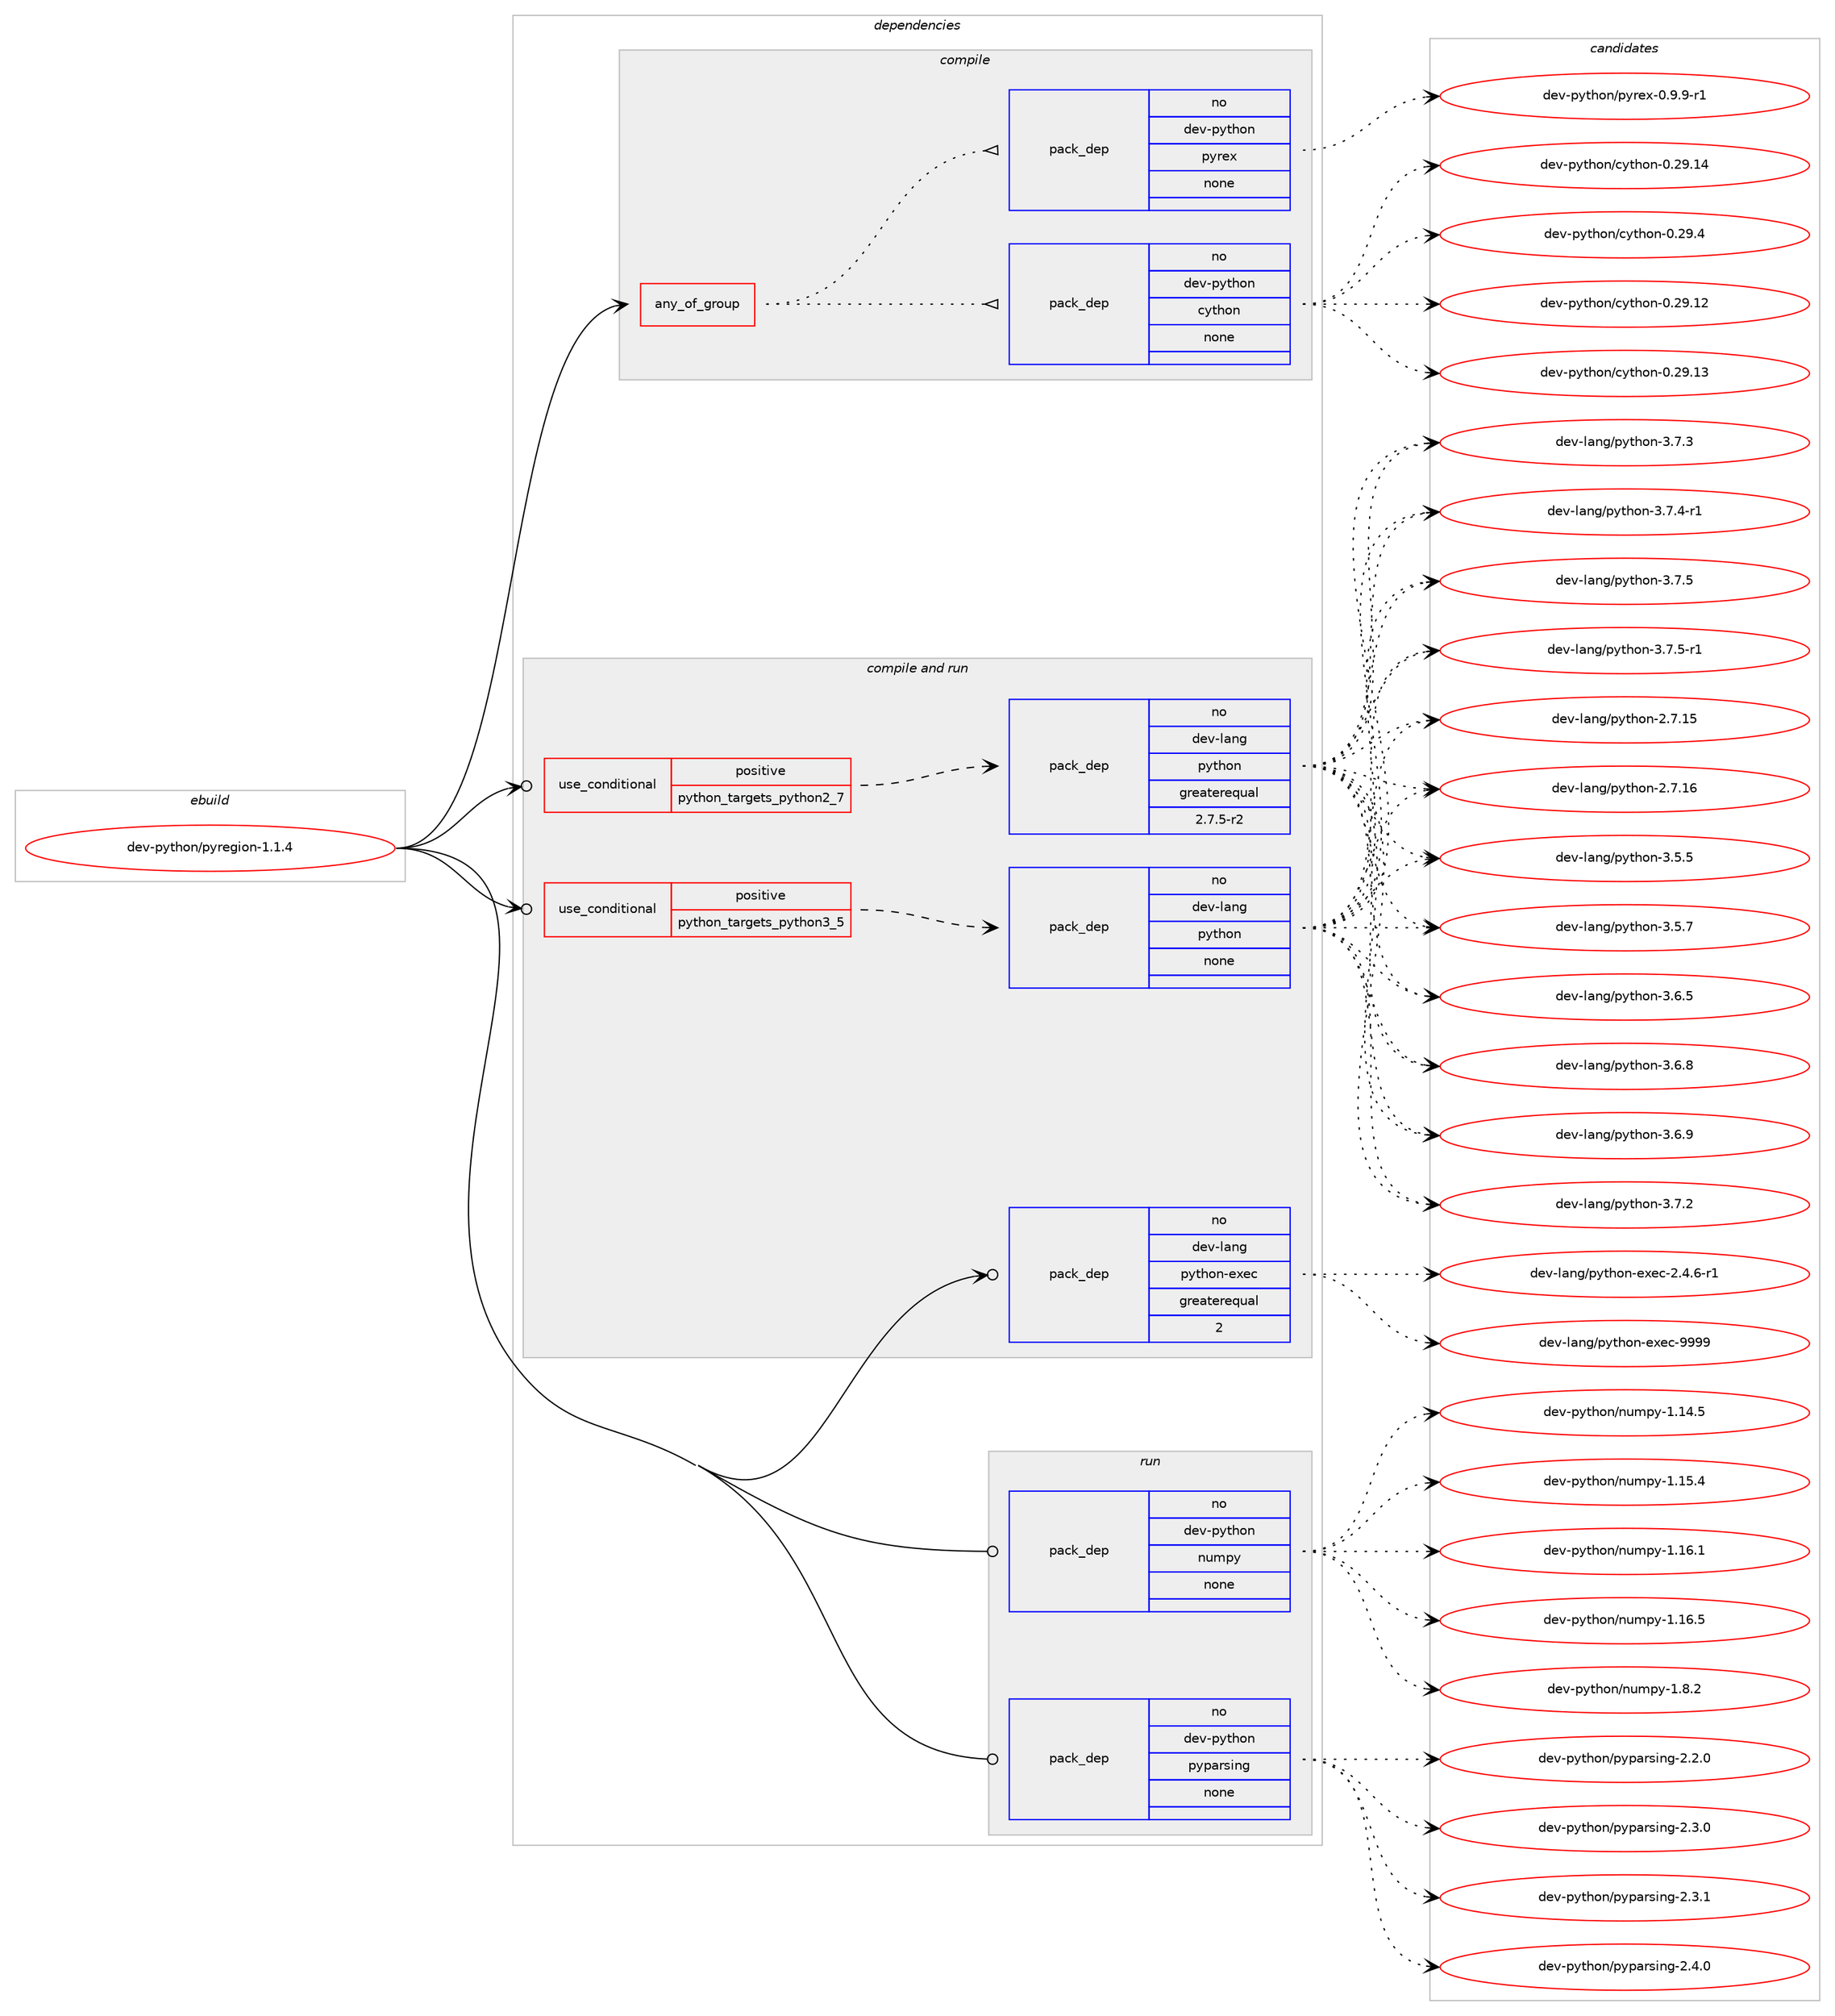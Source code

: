 digraph prolog {

# *************
# Graph options
# *************

newrank=true;
concentrate=true;
compound=true;
graph [rankdir=LR,fontname=Helvetica,fontsize=10,ranksep=1.5];#, ranksep=2.5, nodesep=0.2];
edge  [arrowhead=vee];
node  [fontname=Helvetica,fontsize=10];

# **********
# The ebuild
# **********

subgraph cluster_leftcol {
color=gray;
rank=same;
label=<<i>ebuild</i>>;
id [label="dev-python/pyregion-1.1.4", color=red, width=4, href="../dev-python/pyregion-1.1.4.svg"];
}

# ****************
# The dependencies
# ****************

subgraph cluster_midcol {
color=gray;
label=<<i>dependencies</i>>;
subgraph cluster_compile {
fillcolor="#eeeeee";
style=filled;
label=<<i>compile</i>>;
subgraph any11482 {
dependency628240 [label=<<TABLE BORDER="0" CELLBORDER="1" CELLSPACING="0" CELLPADDING="4"><TR><TD CELLPADDING="10">any_of_group</TD></TR></TABLE>>, shape=none, color=red];subgraph pack469733 {
dependency628241 [label=<<TABLE BORDER="0" CELLBORDER="1" CELLSPACING="0" CELLPADDING="4" WIDTH="220"><TR><TD ROWSPAN="6" CELLPADDING="30">pack_dep</TD></TR><TR><TD WIDTH="110">no</TD></TR><TR><TD>dev-python</TD></TR><TR><TD>cython</TD></TR><TR><TD>none</TD></TR><TR><TD></TD></TR></TABLE>>, shape=none, color=blue];
}
dependency628240:e -> dependency628241:w [weight=20,style="dotted",arrowhead="oinv"];
subgraph pack469734 {
dependency628242 [label=<<TABLE BORDER="0" CELLBORDER="1" CELLSPACING="0" CELLPADDING="4" WIDTH="220"><TR><TD ROWSPAN="6" CELLPADDING="30">pack_dep</TD></TR><TR><TD WIDTH="110">no</TD></TR><TR><TD>dev-python</TD></TR><TR><TD>pyrex</TD></TR><TR><TD>none</TD></TR><TR><TD></TD></TR></TABLE>>, shape=none, color=blue];
}
dependency628240:e -> dependency628242:w [weight=20,style="dotted",arrowhead="oinv"];
}
id:e -> dependency628240:w [weight=20,style="solid",arrowhead="vee"];
}
subgraph cluster_compileandrun {
fillcolor="#eeeeee";
style=filled;
label=<<i>compile and run</i>>;
subgraph cond146648 {
dependency628243 [label=<<TABLE BORDER="0" CELLBORDER="1" CELLSPACING="0" CELLPADDING="4"><TR><TD ROWSPAN="3" CELLPADDING="10">use_conditional</TD></TR><TR><TD>positive</TD></TR><TR><TD>python_targets_python2_7</TD></TR></TABLE>>, shape=none, color=red];
subgraph pack469735 {
dependency628244 [label=<<TABLE BORDER="0" CELLBORDER="1" CELLSPACING="0" CELLPADDING="4" WIDTH="220"><TR><TD ROWSPAN="6" CELLPADDING="30">pack_dep</TD></TR><TR><TD WIDTH="110">no</TD></TR><TR><TD>dev-lang</TD></TR><TR><TD>python</TD></TR><TR><TD>greaterequal</TD></TR><TR><TD>2.7.5-r2</TD></TR></TABLE>>, shape=none, color=blue];
}
dependency628243:e -> dependency628244:w [weight=20,style="dashed",arrowhead="vee"];
}
id:e -> dependency628243:w [weight=20,style="solid",arrowhead="odotvee"];
subgraph cond146649 {
dependency628245 [label=<<TABLE BORDER="0" CELLBORDER="1" CELLSPACING="0" CELLPADDING="4"><TR><TD ROWSPAN="3" CELLPADDING="10">use_conditional</TD></TR><TR><TD>positive</TD></TR><TR><TD>python_targets_python3_5</TD></TR></TABLE>>, shape=none, color=red];
subgraph pack469736 {
dependency628246 [label=<<TABLE BORDER="0" CELLBORDER="1" CELLSPACING="0" CELLPADDING="4" WIDTH="220"><TR><TD ROWSPAN="6" CELLPADDING="30">pack_dep</TD></TR><TR><TD WIDTH="110">no</TD></TR><TR><TD>dev-lang</TD></TR><TR><TD>python</TD></TR><TR><TD>none</TD></TR><TR><TD></TD></TR></TABLE>>, shape=none, color=blue];
}
dependency628245:e -> dependency628246:w [weight=20,style="dashed",arrowhead="vee"];
}
id:e -> dependency628245:w [weight=20,style="solid",arrowhead="odotvee"];
subgraph pack469737 {
dependency628247 [label=<<TABLE BORDER="0" CELLBORDER="1" CELLSPACING="0" CELLPADDING="4" WIDTH="220"><TR><TD ROWSPAN="6" CELLPADDING="30">pack_dep</TD></TR><TR><TD WIDTH="110">no</TD></TR><TR><TD>dev-lang</TD></TR><TR><TD>python-exec</TD></TR><TR><TD>greaterequal</TD></TR><TR><TD>2</TD></TR></TABLE>>, shape=none, color=blue];
}
id:e -> dependency628247:w [weight=20,style="solid",arrowhead="odotvee"];
}
subgraph cluster_run {
fillcolor="#eeeeee";
style=filled;
label=<<i>run</i>>;
subgraph pack469738 {
dependency628248 [label=<<TABLE BORDER="0" CELLBORDER="1" CELLSPACING="0" CELLPADDING="4" WIDTH="220"><TR><TD ROWSPAN="6" CELLPADDING="30">pack_dep</TD></TR><TR><TD WIDTH="110">no</TD></TR><TR><TD>dev-python</TD></TR><TR><TD>numpy</TD></TR><TR><TD>none</TD></TR><TR><TD></TD></TR></TABLE>>, shape=none, color=blue];
}
id:e -> dependency628248:w [weight=20,style="solid",arrowhead="odot"];
subgraph pack469739 {
dependency628249 [label=<<TABLE BORDER="0" CELLBORDER="1" CELLSPACING="0" CELLPADDING="4" WIDTH="220"><TR><TD ROWSPAN="6" CELLPADDING="30">pack_dep</TD></TR><TR><TD WIDTH="110">no</TD></TR><TR><TD>dev-python</TD></TR><TR><TD>pyparsing</TD></TR><TR><TD>none</TD></TR><TR><TD></TD></TR></TABLE>>, shape=none, color=blue];
}
id:e -> dependency628249:w [weight=20,style="solid",arrowhead="odot"];
}
}

# **************
# The candidates
# **************

subgraph cluster_choices {
rank=same;
color=gray;
label=<<i>candidates</i>>;

subgraph choice469733 {
color=black;
nodesep=1;
choice1001011184511212111610411111047991211161041111104548465057464950 [label="dev-python/cython-0.29.12", color=red, width=4,href="../dev-python/cython-0.29.12.svg"];
choice1001011184511212111610411111047991211161041111104548465057464951 [label="dev-python/cython-0.29.13", color=red, width=4,href="../dev-python/cython-0.29.13.svg"];
choice1001011184511212111610411111047991211161041111104548465057464952 [label="dev-python/cython-0.29.14", color=red, width=4,href="../dev-python/cython-0.29.14.svg"];
choice10010111845112121116104111110479912111610411111045484650574652 [label="dev-python/cython-0.29.4", color=red, width=4,href="../dev-python/cython-0.29.4.svg"];
dependency628241:e -> choice1001011184511212111610411111047991211161041111104548465057464950:w [style=dotted,weight="100"];
dependency628241:e -> choice1001011184511212111610411111047991211161041111104548465057464951:w [style=dotted,weight="100"];
dependency628241:e -> choice1001011184511212111610411111047991211161041111104548465057464952:w [style=dotted,weight="100"];
dependency628241:e -> choice10010111845112121116104111110479912111610411111045484650574652:w [style=dotted,weight="100"];
}
subgraph choice469734 {
color=black;
nodesep=1;
choice10010111845112121116104111110471121211141011204548465746574511449 [label="dev-python/pyrex-0.9.9-r1", color=red, width=4,href="../dev-python/pyrex-0.9.9-r1.svg"];
dependency628242:e -> choice10010111845112121116104111110471121211141011204548465746574511449:w [style=dotted,weight="100"];
}
subgraph choice469735 {
color=black;
nodesep=1;
choice10010111845108971101034711212111610411111045504655464953 [label="dev-lang/python-2.7.15", color=red, width=4,href="../dev-lang/python-2.7.15.svg"];
choice10010111845108971101034711212111610411111045504655464954 [label="dev-lang/python-2.7.16", color=red, width=4,href="../dev-lang/python-2.7.16.svg"];
choice100101118451089711010347112121116104111110455146534653 [label="dev-lang/python-3.5.5", color=red, width=4,href="../dev-lang/python-3.5.5.svg"];
choice100101118451089711010347112121116104111110455146534655 [label="dev-lang/python-3.5.7", color=red, width=4,href="../dev-lang/python-3.5.7.svg"];
choice100101118451089711010347112121116104111110455146544653 [label="dev-lang/python-3.6.5", color=red, width=4,href="../dev-lang/python-3.6.5.svg"];
choice100101118451089711010347112121116104111110455146544656 [label="dev-lang/python-3.6.8", color=red, width=4,href="../dev-lang/python-3.6.8.svg"];
choice100101118451089711010347112121116104111110455146544657 [label="dev-lang/python-3.6.9", color=red, width=4,href="../dev-lang/python-3.6.9.svg"];
choice100101118451089711010347112121116104111110455146554650 [label="dev-lang/python-3.7.2", color=red, width=4,href="../dev-lang/python-3.7.2.svg"];
choice100101118451089711010347112121116104111110455146554651 [label="dev-lang/python-3.7.3", color=red, width=4,href="../dev-lang/python-3.7.3.svg"];
choice1001011184510897110103471121211161041111104551465546524511449 [label="dev-lang/python-3.7.4-r1", color=red, width=4,href="../dev-lang/python-3.7.4-r1.svg"];
choice100101118451089711010347112121116104111110455146554653 [label="dev-lang/python-3.7.5", color=red, width=4,href="../dev-lang/python-3.7.5.svg"];
choice1001011184510897110103471121211161041111104551465546534511449 [label="dev-lang/python-3.7.5-r1", color=red, width=4,href="../dev-lang/python-3.7.5-r1.svg"];
dependency628244:e -> choice10010111845108971101034711212111610411111045504655464953:w [style=dotted,weight="100"];
dependency628244:e -> choice10010111845108971101034711212111610411111045504655464954:w [style=dotted,weight="100"];
dependency628244:e -> choice100101118451089711010347112121116104111110455146534653:w [style=dotted,weight="100"];
dependency628244:e -> choice100101118451089711010347112121116104111110455146534655:w [style=dotted,weight="100"];
dependency628244:e -> choice100101118451089711010347112121116104111110455146544653:w [style=dotted,weight="100"];
dependency628244:e -> choice100101118451089711010347112121116104111110455146544656:w [style=dotted,weight="100"];
dependency628244:e -> choice100101118451089711010347112121116104111110455146544657:w [style=dotted,weight="100"];
dependency628244:e -> choice100101118451089711010347112121116104111110455146554650:w [style=dotted,weight="100"];
dependency628244:e -> choice100101118451089711010347112121116104111110455146554651:w [style=dotted,weight="100"];
dependency628244:e -> choice1001011184510897110103471121211161041111104551465546524511449:w [style=dotted,weight="100"];
dependency628244:e -> choice100101118451089711010347112121116104111110455146554653:w [style=dotted,weight="100"];
dependency628244:e -> choice1001011184510897110103471121211161041111104551465546534511449:w [style=dotted,weight="100"];
}
subgraph choice469736 {
color=black;
nodesep=1;
choice10010111845108971101034711212111610411111045504655464953 [label="dev-lang/python-2.7.15", color=red, width=4,href="../dev-lang/python-2.7.15.svg"];
choice10010111845108971101034711212111610411111045504655464954 [label="dev-lang/python-2.7.16", color=red, width=4,href="../dev-lang/python-2.7.16.svg"];
choice100101118451089711010347112121116104111110455146534653 [label="dev-lang/python-3.5.5", color=red, width=4,href="../dev-lang/python-3.5.5.svg"];
choice100101118451089711010347112121116104111110455146534655 [label="dev-lang/python-3.5.7", color=red, width=4,href="../dev-lang/python-3.5.7.svg"];
choice100101118451089711010347112121116104111110455146544653 [label="dev-lang/python-3.6.5", color=red, width=4,href="../dev-lang/python-3.6.5.svg"];
choice100101118451089711010347112121116104111110455146544656 [label="dev-lang/python-3.6.8", color=red, width=4,href="../dev-lang/python-3.6.8.svg"];
choice100101118451089711010347112121116104111110455146544657 [label="dev-lang/python-3.6.9", color=red, width=4,href="../dev-lang/python-3.6.9.svg"];
choice100101118451089711010347112121116104111110455146554650 [label="dev-lang/python-3.7.2", color=red, width=4,href="../dev-lang/python-3.7.2.svg"];
choice100101118451089711010347112121116104111110455146554651 [label="dev-lang/python-3.7.3", color=red, width=4,href="../dev-lang/python-3.7.3.svg"];
choice1001011184510897110103471121211161041111104551465546524511449 [label="dev-lang/python-3.7.4-r1", color=red, width=4,href="../dev-lang/python-3.7.4-r1.svg"];
choice100101118451089711010347112121116104111110455146554653 [label="dev-lang/python-3.7.5", color=red, width=4,href="../dev-lang/python-3.7.5.svg"];
choice1001011184510897110103471121211161041111104551465546534511449 [label="dev-lang/python-3.7.5-r1", color=red, width=4,href="../dev-lang/python-3.7.5-r1.svg"];
dependency628246:e -> choice10010111845108971101034711212111610411111045504655464953:w [style=dotted,weight="100"];
dependency628246:e -> choice10010111845108971101034711212111610411111045504655464954:w [style=dotted,weight="100"];
dependency628246:e -> choice100101118451089711010347112121116104111110455146534653:w [style=dotted,weight="100"];
dependency628246:e -> choice100101118451089711010347112121116104111110455146534655:w [style=dotted,weight="100"];
dependency628246:e -> choice100101118451089711010347112121116104111110455146544653:w [style=dotted,weight="100"];
dependency628246:e -> choice100101118451089711010347112121116104111110455146544656:w [style=dotted,weight="100"];
dependency628246:e -> choice100101118451089711010347112121116104111110455146544657:w [style=dotted,weight="100"];
dependency628246:e -> choice100101118451089711010347112121116104111110455146554650:w [style=dotted,weight="100"];
dependency628246:e -> choice100101118451089711010347112121116104111110455146554651:w [style=dotted,weight="100"];
dependency628246:e -> choice1001011184510897110103471121211161041111104551465546524511449:w [style=dotted,weight="100"];
dependency628246:e -> choice100101118451089711010347112121116104111110455146554653:w [style=dotted,weight="100"];
dependency628246:e -> choice1001011184510897110103471121211161041111104551465546534511449:w [style=dotted,weight="100"];
}
subgraph choice469737 {
color=black;
nodesep=1;
choice10010111845108971101034711212111610411111045101120101994550465246544511449 [label="dev-lang/python-exec-2.4.6-r1", color=red, width=4,href="../dev-lang/python-exec-2.4.6-r1.svg"];
choice10010111845108971101034711212111610411111045101120101994557575757 [label="dev-lang/python-exec-9999", color=red, width=4,href="../dev-lang/python-exec-9999.svg"];
dependency628247:e -> choice10010111845108971101034711212111610411111045101120101994550465246544511449:w [style=dotted,weight="100"];
dependency628247:e -> choice10010111845108971101034711212111610411111045101120101994557575757:w [style=dotted,weight="100"];
}
subgraph choice469738 {
color=black;
nodesep=1;
choice100101118451121211161041111104711011710911212145494649524653 [label="dev-python/numpy-1.14.5", color=red, width=4,href="../dev-python/numpy-1.14.5.svg"];
choice100101118451121211161041111104711011710911212145494649534652 [label="dev-python/numpy-1.15.4", color=red, width=4,href="../dev-python/numpy-1.15.4.svg"];
choice100101118451121211161041111104711011710911212145494649544649 [label="dev-python/numpy-1.16.1", color=red, width=4,href="../dev-python/numpy-1.16.1.svg"];
choice100101118451121211161041111104711011710911212145494649544653 [label="dev-python/numpy-1.16.5", color=red, width=4,href="../dev-python/numpy-1.16.5.svg"];
choice1001011184511212111610411111047110117109112121454946564650 [label="dev-python/numpy-1.8.2", color=red, width=4,href="../dev-python/numpy-1.8.2.svg"];
dependency628248:e -> choice100101118451121211161041111104711011710911212145494649524653:w [style=dotted,weight="100"];
dependency628248:e -> choice100101118451121211161041111104711011710911212145494649534652:w [style=dotted,weight="100"];
dependency628248:e -> choice100101118451121211161041111104711011710911212145494649544649:w [style=dotted,weight="100"];
dependency628248:e -> choice100101118451121211161041111104711011710911212145494649544653:w [style=dotted,weight="100"];
dependency628248:e -> choice1001011184511212111610411111047110117109112121454946564650:w [style=dotted,weight="100"];
}
subgraph choice469739 {
color=black;
nodesep=1;
choice100101118451121211161041111104711212111297114115105110103455046504648 [label="dev-python/pyparsing-2.2.0", color=red, width=4,href="../dev-python/pyparsing-2.2.0.svg"];
choice100101118451121211161041111104711212111297114115105110103455046514648 [label="dev-python/pyparsing-2.3.0", color=red, width=4,href="../dev-python/pyparsing-2.3.0.svg"];
choice100101118451121211161041111104711212111297114115105110103455046514649 [label="dev-python/pyparsing-2.3.1", color=red, width=4,href="../dev-python/pyparsing-2.3.1.svg"];
choice100101118451121211161041111104711212111297114115105110103455046524648 [label="dev-python/pyparsing-2.4.0", color=red, width=4,href="../dev-python/pyparsing-2.4.0.svg"];
dependency628249:e -> choice100101118451121211161041111104711212111297114115105110103455046504648:w [style=dotted,weight="100"];
dependency628249:e -> choice100101118451121211161041111104711212111297114115105110103455046514648:w [style=dotted,weight="100"];
dependency628249:e -> choice100101118451121211161041111104711212111297114115105110103455046514649:w [style=dotted,weight="100"];
dependency628249:e -> choice100101118451121211161041111104711212111297114115105110103455046524648:w [style=dotted,weight="100"];
}
}

}
